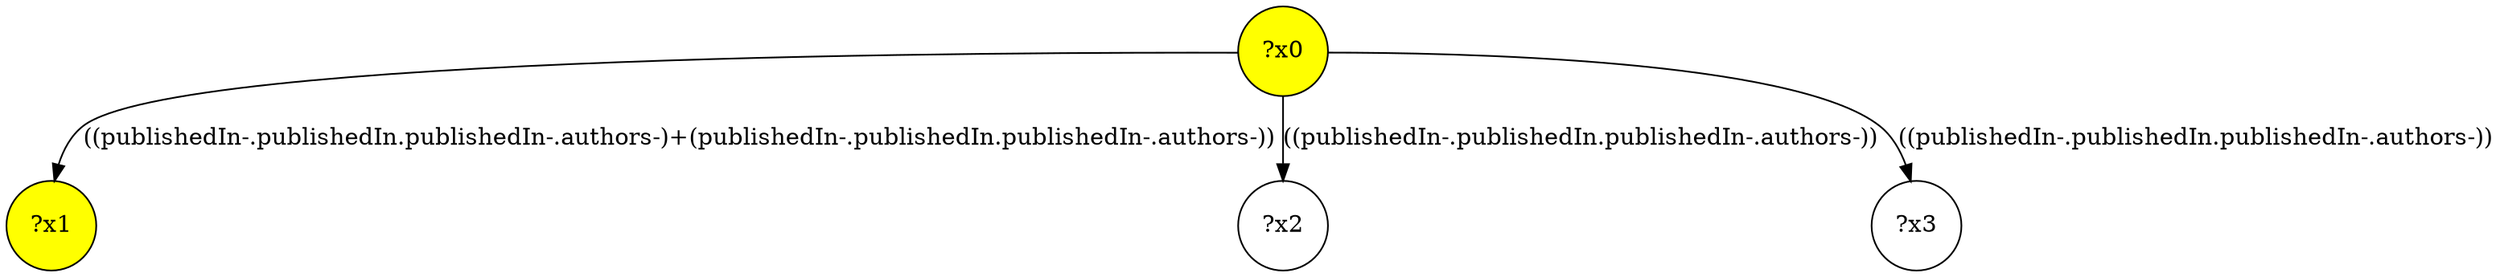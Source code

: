 digraph g {
	x0 [fillcolor="yellow", style="filled," shape=circle, label="?x0"];
	x1 [fillcolor="yellow", style="filled," shape=circle, label="?x1"];
	x0 -> x1 [label="((publishedIn-.publishedIn.publishedIn-.authors-)+(publishedIn-.publishedIn.publishedIn-.authors-))"];
	x2 [shape=circle, label="?x2"];
	x0 -> x2 [label="((publishedIn-.publishedIn.publishedIn-.authors-))"];
	x3 [shape=circle, label="?x3"];
	x0 -> x3 [label="((publishedIn-.publishedIn.publishedIn-.authors-))"];
}
